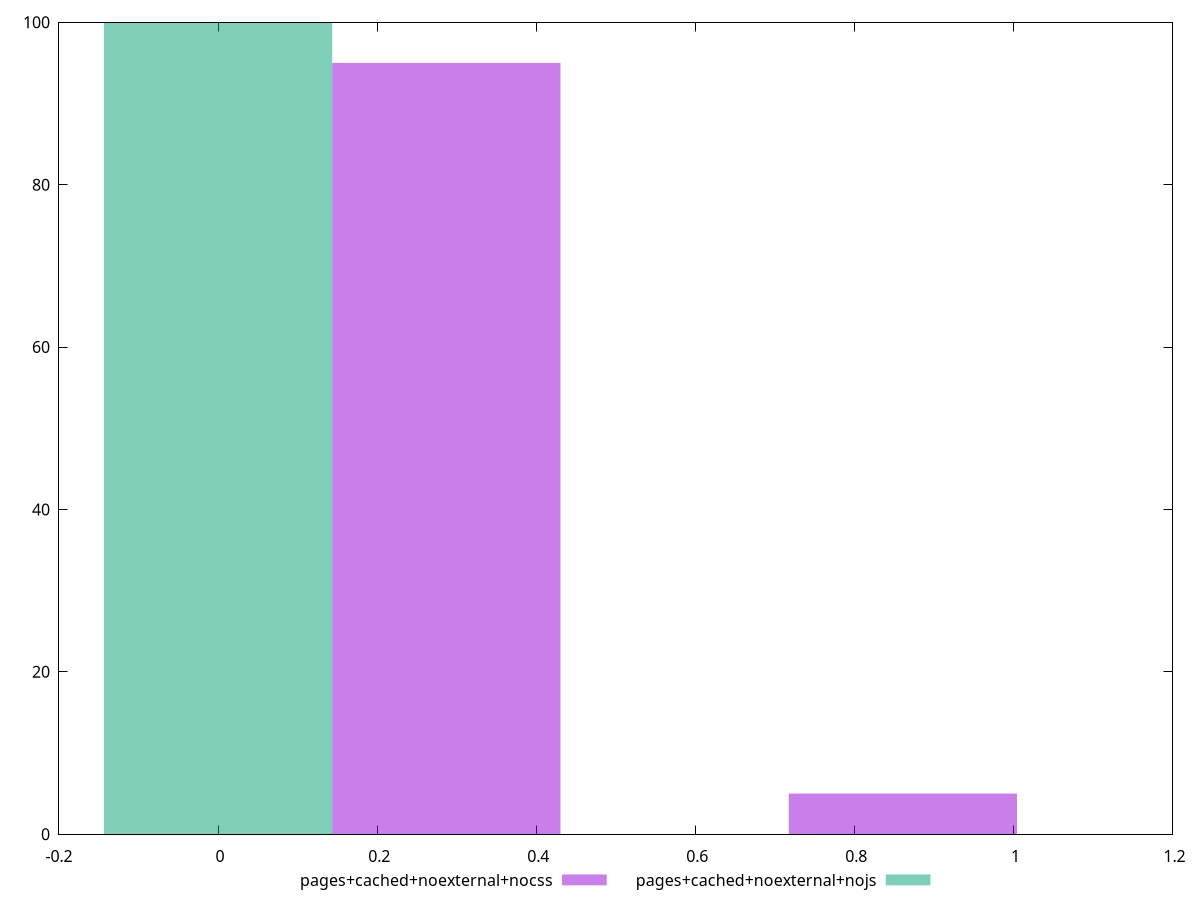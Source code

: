 reset
set terminal svg size 640, 500 enhanced background rgb 'white'
set output "report_00007_2020-12-11T15:55:29.892Z/cumulative-layout-shift/comparison/histogram/9_vs_10.svg"

$pagesCachedNoexternalNocss <<EOF
0.2870064581430235 95
0.8610193744290705 5
EOF

$pagesCachedNoexternalNojs <<EOF
0 100
EOF

set key outside below
set boxwidth 0.2870064581430235
set yrange [0:100]
set style fill transparent solid 0.5 noborder

plot \
  $pagesCachedNoexternalNocss title "pages+cached+noexternal+nocss" with boxes, \
  $pagesCachedNoexternalNojs title "pages+cached+noexternal+nojs" with boxes, \


reset